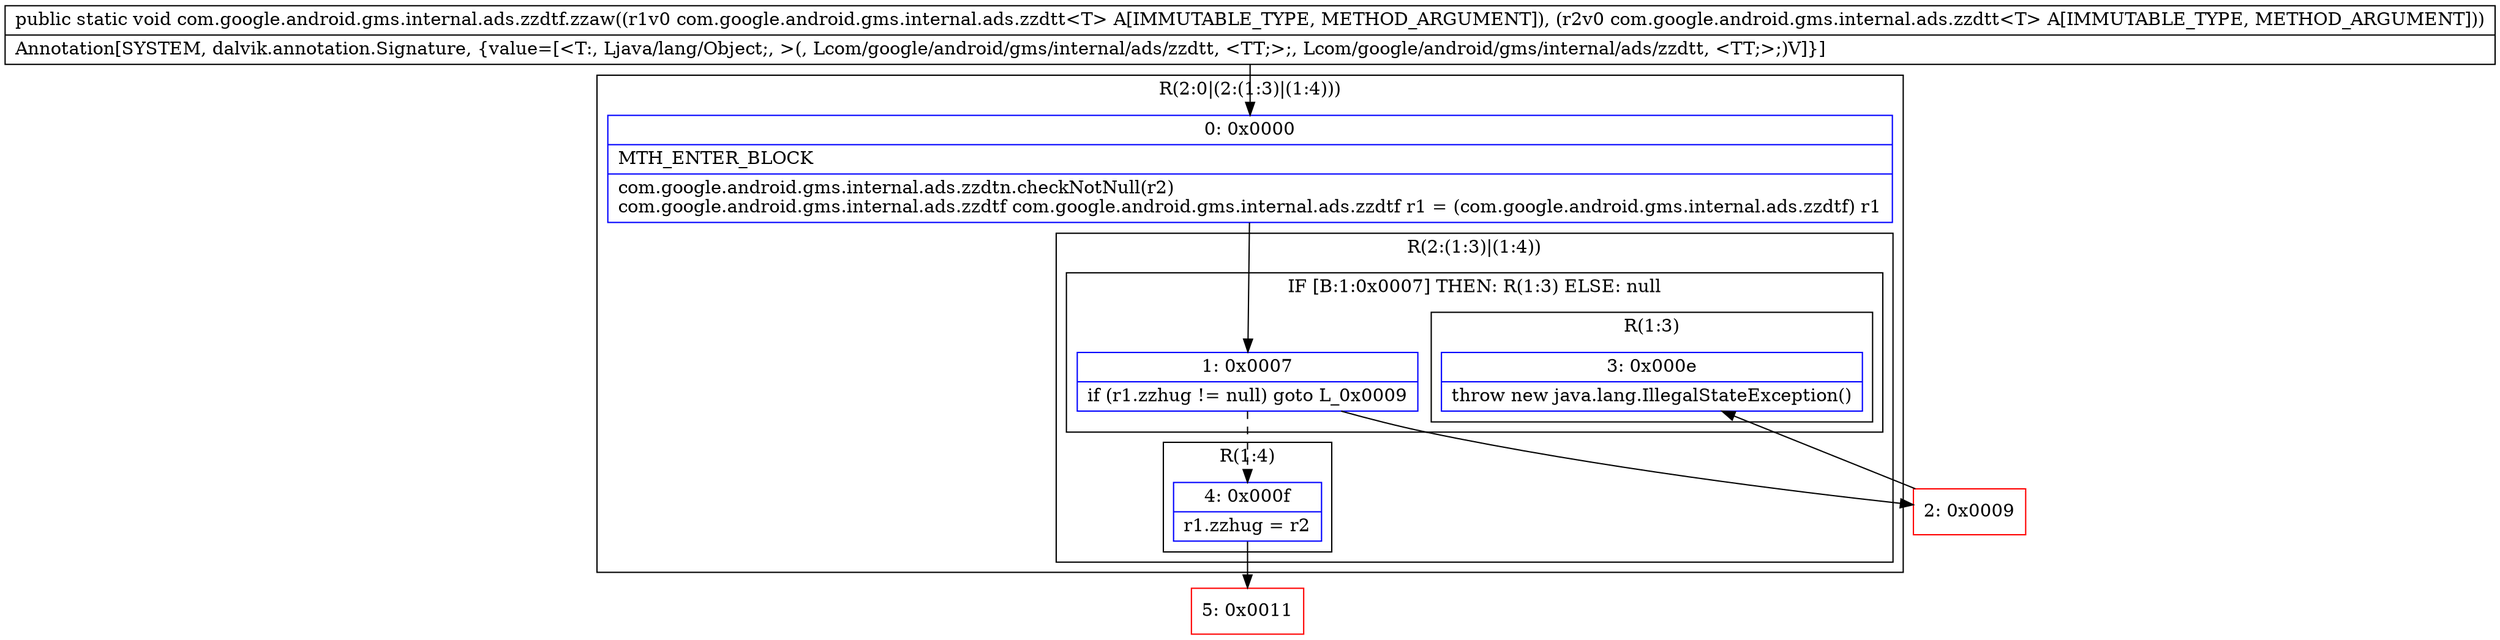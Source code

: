 digraph "CFG forcom.google.android.gms.internal.ads.zzdtf.zzaw(Lcom\/google\/android\/gms\/internal\/ads\/zzdtt;Lcom\/google\/android\/gms\/internal\/ads\/zzdtt;)V" {
subgraph cluster_Region_1759614950 {
label = "R(2:0|(2:(1:3)|(1:4)))";
node [shape=record,color=blue];
Node_0 [shape=record,label="{0\:\ 0x0000|MTH_ENTER_BLOCK\l|com.google.android.gms.internal.ads.zzdtn.checkNotNull(r2)\lcom.google.android.gms.internal.ads.zzdtf com.google.android.gms.internal.ads.zzdtf r1 = (com.google.android.gms.internal.ads.zzdtf) r1\l}"];
subgraph cluster_Region_278470335 {
label = "R(2:(1:3)|(1:4))";
node [shape=record,color=blue];
subgraph cluster_IfRegion_861325442 {
label = "IF [B:1:0x0007] THEN: R(1:3) ELSE: null";
node [shape=record,color=blue];
Node_1 [shape=record,label="{1\:\ 0x0007|if (r1.zzhug != null) goto L_0x0009\l}"];
subgraph cluster_Region_361682678 {
label = "R(1:3)";
node [shape=record,color=blue];
Node_3 [shape=record,label="{3\:\ 0x000e|throw new java.lang.IllegalStateException()\l}"];
}
}
subgraph cluster_Region_1321584862 {
label = "R(1:4)";
node [shape=record,color=blue];
Node_4 [shape=record,label="{4\:\ 0x000f|r1.zzhug = r2\l}"];
}
}
}
Node_2 [shape=record,color=red,label="{2\:\ 0x0009}"];
Node_5 [shape=record,color=red,label="{5\:\ 0x0011}"];
MethodNode[shape=record,label="{public static void com.google.android.gms.internal.ads.zzdtf.zzaw((r1v0 com.google.android.gms.internal.ads.zzdtt\<T\> A[IMMUTABLE_TYPE, METHOD_ARGUMENT]), (r2v0 com.google.android.gms.internal.ads.zzdtt\<T\> A[IMMUTABLE_TYPE, METHOD_ARGUMENT]))  | Annotation[SYSTEM, dalvik.annotation.Signature, \{value=[\<T:, Ljava\/lang\/Object;, \>(, Lcom\/google\/android\/gms\/internal\/ads\/zzdtt, \<TT;\>;, Lcom\/google\/android\/gms\/internal\/ads\/zzdtt, \<TT;\>;)V]\}]\l}"];
MethodNode -> Node_0;
Node_0 -> Node_1;
Node_1 -> Node_2;
Node_1 -> Node_4[style=dashed];
Node_4 -> Node_5;
Node_2 -> Node_3;
}

